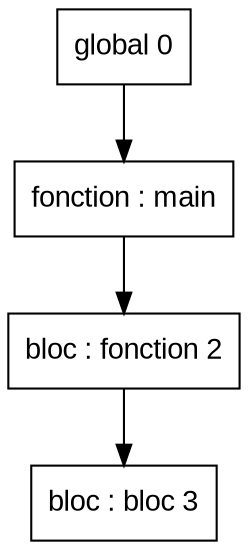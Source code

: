 digraph "tds"{

	node [fontname="Arial"];

	N3 [shape=record label="{ bloc : bloc  3
	}"];

	N2 [shape=record label="{ bloc : fonction  2
	}"];

	N1 [shape=record label="{ fonction : main
	}"];

	N0 [shape=record label="{ global 0
	}"];


	N0 -> N1; 
	N1 -> N2; 
	N2 -> N3; 
}
